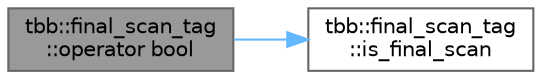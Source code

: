 digraph "tbb::final_scan_tag::operator bool"
{
 // LATEX_PDF_SIZE
  bgcolor="transparent";
  edge [fontname=Helvetica,fontsize=10,labelfontname=Helvetica,labelfontsize=10];
  node [fontname=Helvetica,fontsize=10,shape=box,height=0.2,width=0.4];
  rankdir="LR";
  Node1 [id="Node000001",label="tbb::final_scan_tag\l::operator bool",height=0.2,width=0.4,color="gray40", fillcolor="grey60", style="filled", fontcolor="black",tooltip=" "];
  Node1 -> Node2 [id="edge1_Node000001_Node000002",color="steelblue1",style="solid",tooltip=" "];
  Node2 [id="Node000002",label="tbb::final_scan_tag\l::is_final_scan",height=0.2,width=0.4,color="grey40", fillcolor="white", style="filled",URL="$structtbb_1_1final__scan__tag.html#add2b3159a444aad51e3cf7ffe4d1d636",tooltip=" "];
}
